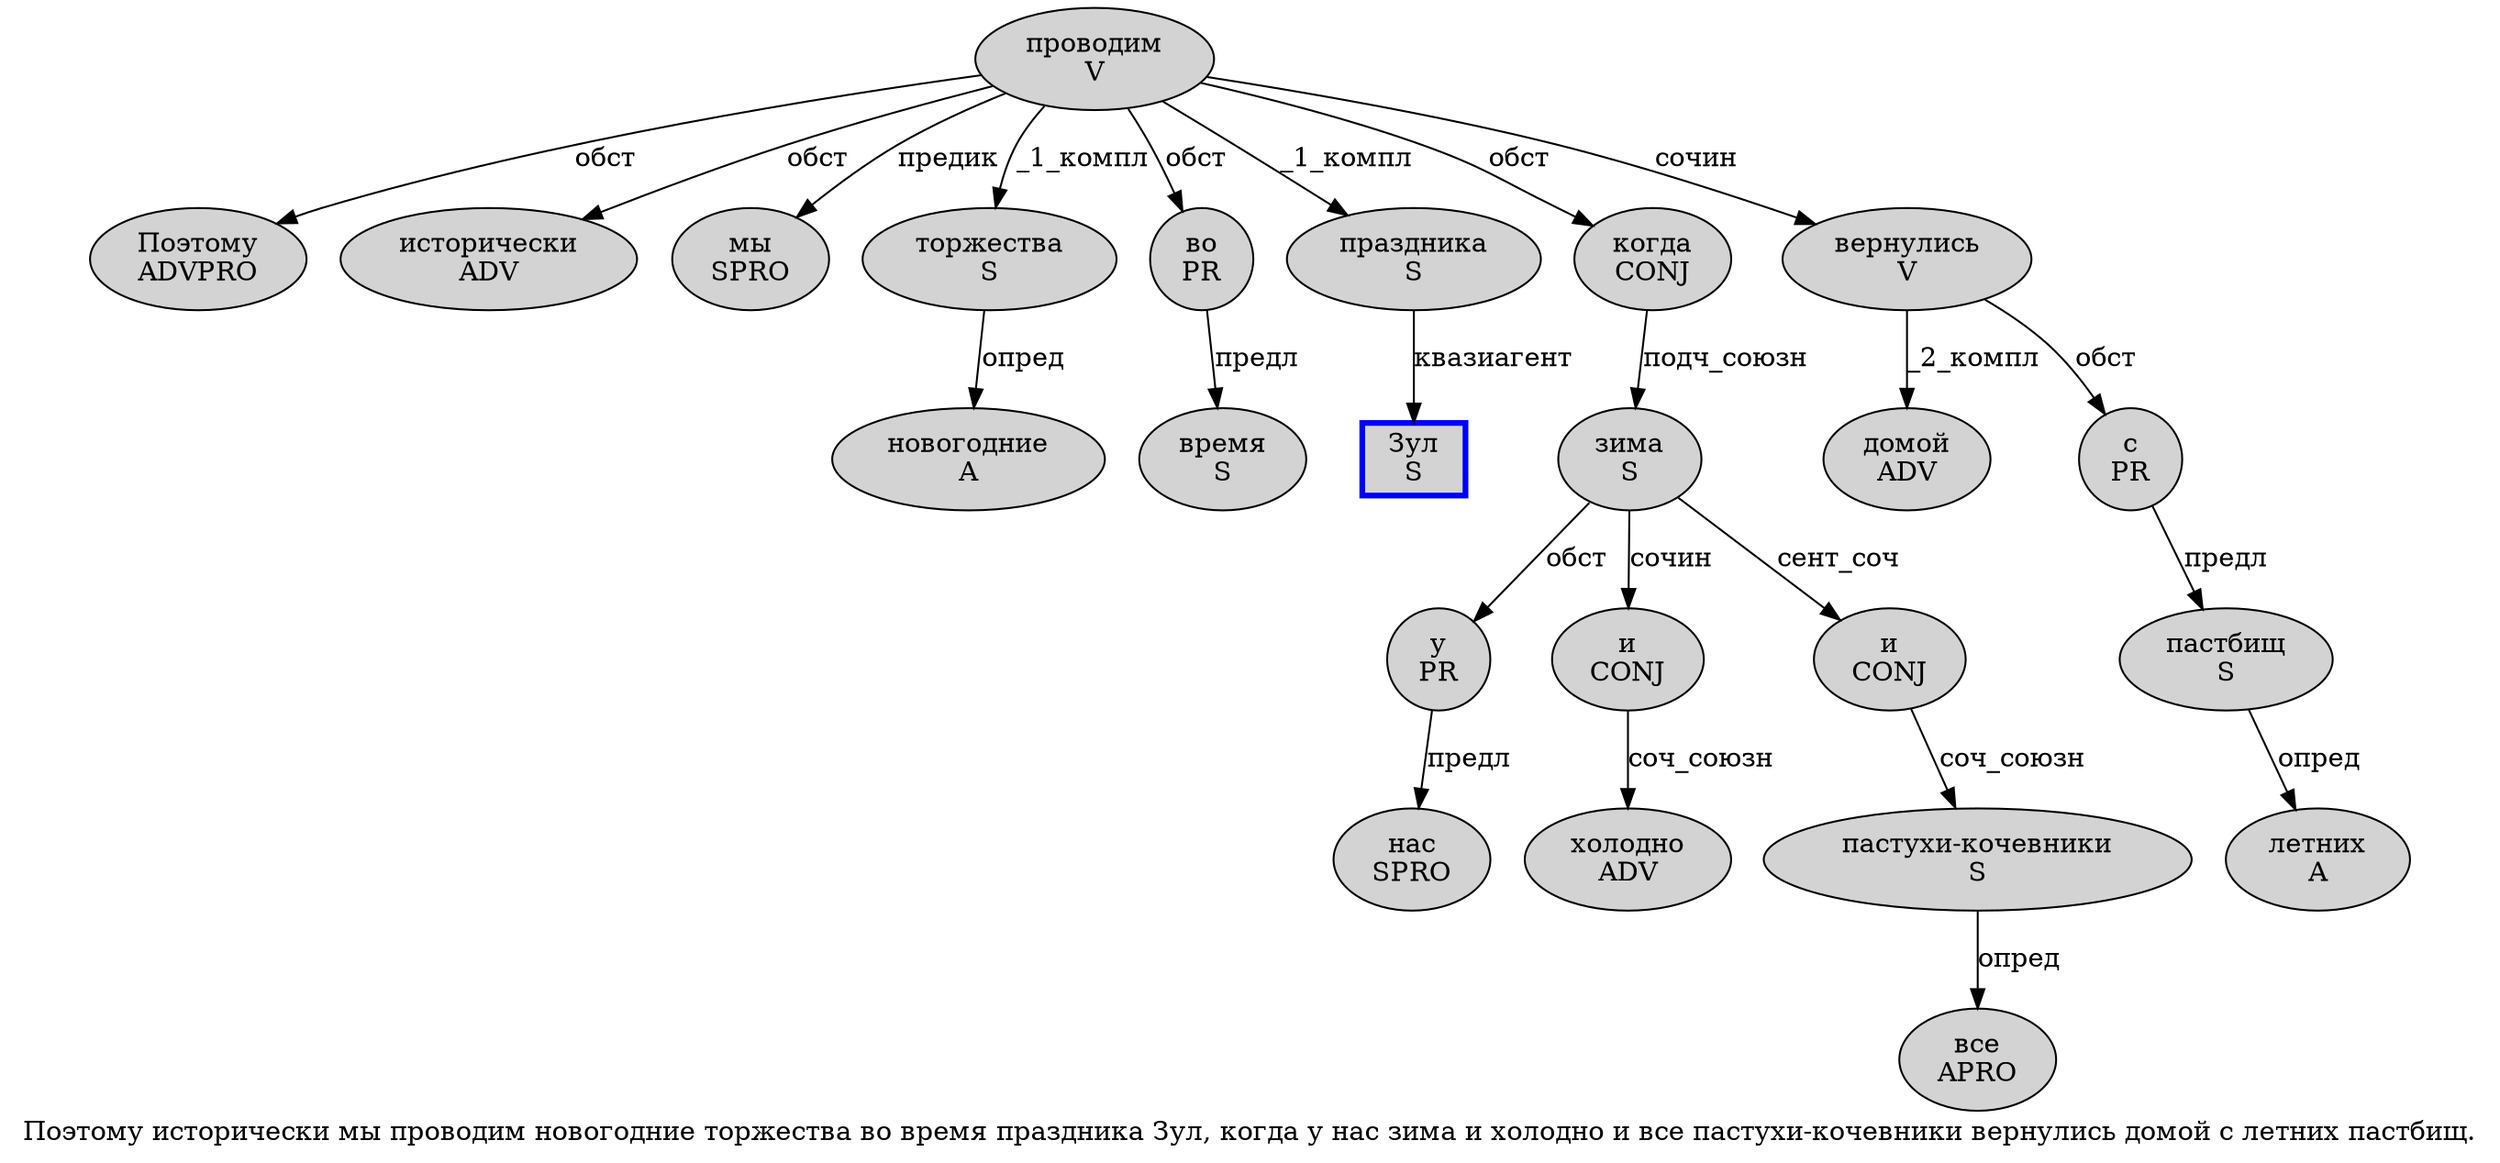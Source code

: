 digraph SENTENCE_1338 {
	graph [label="Поэтому исторически мы проводим новогодние торжества во время праздника Зул, когда у нас зима и холодно и все пастухи-кочевники вернулись домой с летних пастбищ."]
	node [style=filled]
		0 [label="Поэтому
ADVPRO" color="" fillcolor=lightgray penwidth=1 shape=ellipse]
		1 [label="исторически
ADV" color="" fillcolor=lightgray penwidth=1 shape=ellipse]
		2 [label="мы
SPRO" color="" fillcolor=lightgray penwidth=1 shape=ellipse]
		3 [label="проводим
V" color="" fillcolor=lightgray penwidth=1 shape=ellipse]
		4 [label="новогодние
A" color="" fillcolor=lightgray penwidth=1 shape=ellipse]
		5 [label="торжества
S" color="" fillcolor=lightgray penwidth=1 shape=ellipse]
		6 [label="во
PR" color="" fillcolor=lightgray penwidth=1 shape=ellipse]
		7 [label="время
S" color="" fillcolor=lightgray penwidth=1 shape=ellipse]
		8 [label="праздника
S" color="" fillcolor=lightgray penwidth=1 shape=ellipse]
		9 [label="Зул
S" color=blue fillcolor=lightgray penwidth=3 shape=box]
		11 [label="когда
CONJ" color="" fillcolor=lightgray penwidth=1 shape=ellipse]
		12 [label="у
PR" color="" fillcolor=lightgray penwidth=1 shape=ellipse]
		13 [label="нас
SPRO" color="" fillcolor=lightgray penwidth=1 shape=ellipse]
		14 [label="зима
S" color="" fillcolor=lightgray penwidth=1 shape=ellipse]
		15 [label="и
CONJ" color="" fillcolor=lightgray penwidth=1 shape=ellipse]
		16 [label="холодно
ADV" color="" fillcolor=lightgray penwidth=1 shape=ellipse]
		17 [label="и
CONJ" color="" fillcolor=lightgray penwidth=1 shape=ellipse]
		18 [label="все
APRO" color="" fillcolor=lightgray penwidth=1 shape=ellipse]
		19 [label="пастухи-кочевники
S" color="" fillcolor=lightgray penwidth=1 shape=ellipse]
		20 [label="вернулись
V" color="" fillcolor=lightgray penwidth=1 shape=ellipse]
		21 [label="домой
ADV" color="" fillcolor=lightgray penwidth=1 shape=ellipse]
		22 [label="с
PR" color="" fillcolor=lightgray penwidth=1 shape=ellipse]
		23 [label="летних
A" color="" fillcolor=lightgray penwidth=1 shape=ellipse]
		24 [label="пастбищ
S" color="" fillcolor=lightgray penwidth=1 shape=ellipse]
			6 -> 7 [label="предл"]
			14 -> 12 [label="обст"]
			14 -> 15 [label="сочин"]
			14 -> 17 [label="сент_соч"]
			15 -> 16 [label="соч_союзн"]
			20 -> 21 [label="_2_компл"]
			20 -> 22 [label="обст"]
			24 -> 23 [label="опред"]
			11 -> 14 [label="подч_союзн"]
			22 -> 24 [label="предл"]
			17 -> 19 [label="соч_союзн"]
			3 -> 0 [label="обст"]
			3 -> 1 [label="обст"]
			3 -> 2 [label="предик"]
			3 -> 5 [label="_1_компл"]
			3 -> 6 [label="обст"]
			3 -> 8 [label="_1_компл"]
			3 -> 11 [label="обст"]
			3 -> 20 [label="сочин"]
			5 -> 4 [label="опред"]
			12 -> 13 [label="предл"]
			8 -> 9 [label="квазиагент"]
			19 -> 18 [label="опред"]
}